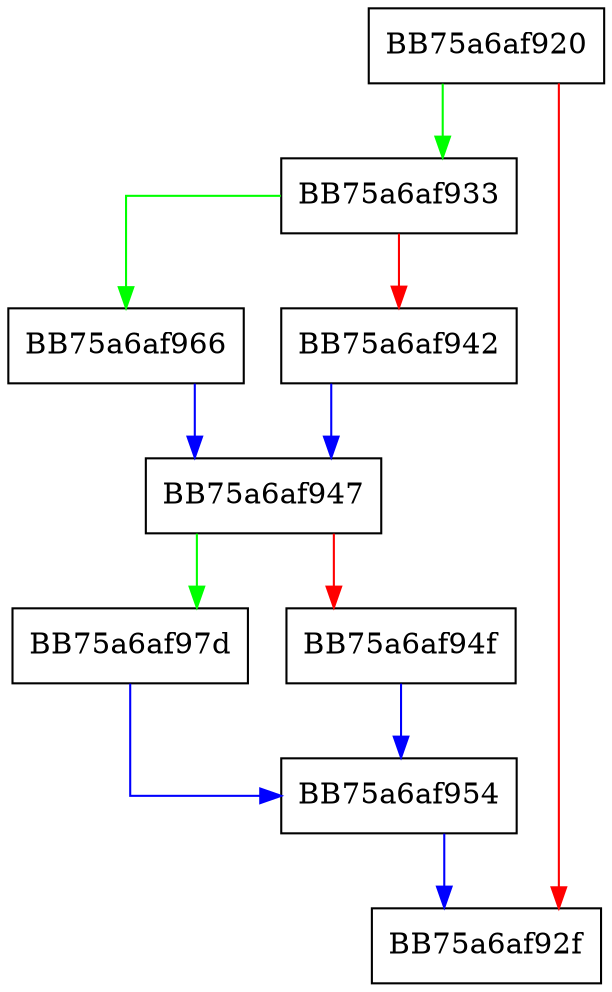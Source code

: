 digraph get_object_reuse_rate {
  node [shape="box"];
  graph [splines=ortho];
  BB75a6af920 -> BB75a6af933 [color="green"];
  BB75a6af920 -> BB75a6af92f [color="red"];
  BB75a6af933 -> BB75a6af966 [color="green"];
  BB75a6af933 -> BB75a6af942 [color="red"];
  BB75a6af942 -> BB75a6af947 [color="blue"];
  BB75a6af947 -> BB75a6af97d [color="green"];
  BB75a6af947 -> BB75a6af94f [color="red"];
  BB75a6af94f -> BB75a6af954 [color="blue"];
  BB75a6af954 -> BB75a6af92f [color="blue"];
  BB75a6af966 -> BB75a6af947 [color="blue"];
  BB75a6af97d -> BB75a6af954 [color="blue"];
}